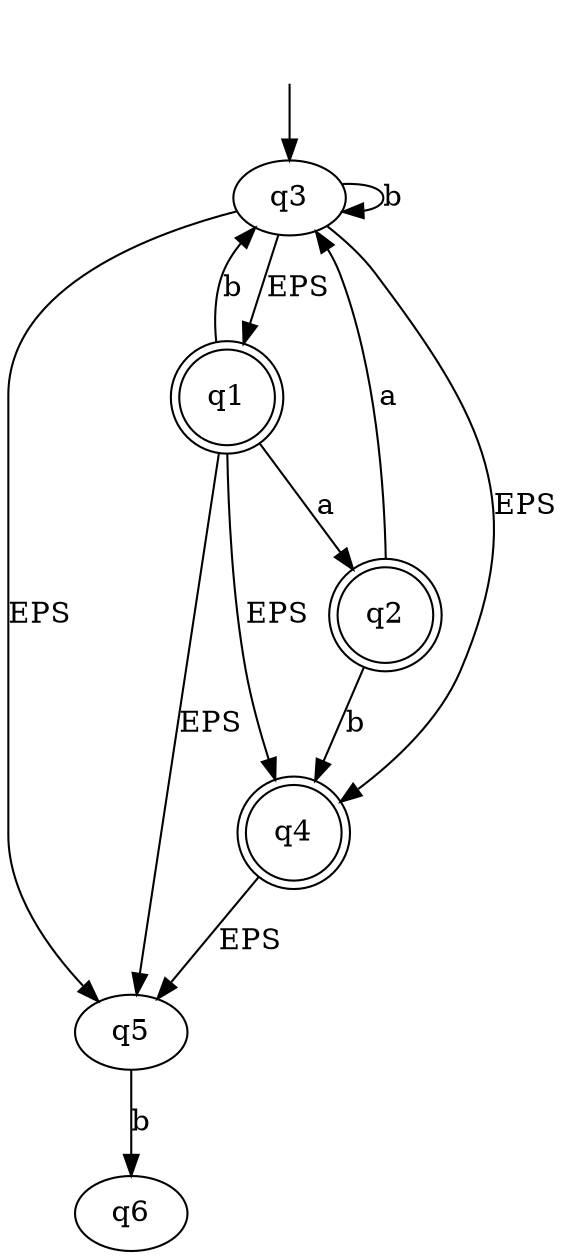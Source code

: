 digraph {
	start [style = "invis"]
	start -> "q3"
	"q1" [shape=doublecircle]
	"q2" [shape=doublecircle]
	"q1" -> "q2" [label = "a"]
	"q4" [shape=doublecircle]
	"q1" -> "q4" [label = "EPS"]
	"q3"
	"q1" -> "q3" [label = "b"]
	"q5"
	"q1" -> "q5" [label = "EPS"]
	"q2" -> "q3" [label = "a"]
	"q2" -> "q4" [label = "b"]
	"q4" -> "q5" [label = "EPS"]
	"q3" -> "q1" [label = "EPS"]
	"q3" -> "q3" [label = "b"]
	"q3" -> "q4" [label = "EPS"]
	"q3" -> "q5" [label = "EPS"]
	"q6"
	"q5" -> "q6" [label = "b"]
}